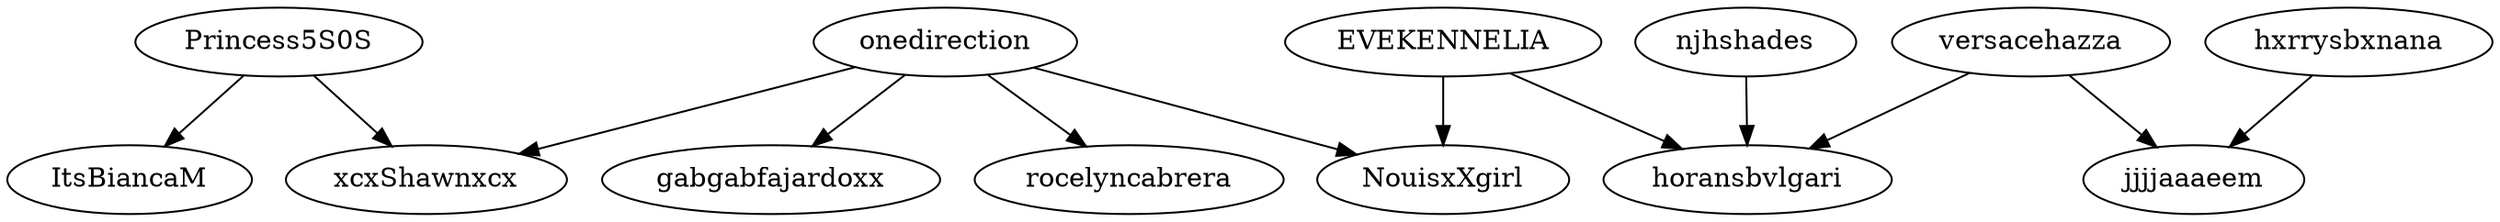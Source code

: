 strict digraph {
"Princess5S0S" -> "ItsBiancaM"
"Princess5S0S" -> "xcxShawnxcx"
"versacehazza" -> "horansbvlgari"
"versacehazza" -> "jjjjaaaeem"
"onedirection" -> "gabgabfajardoxx"
"onedirection" -> "xcxShawnxcx"
"onedirection" -> "rocelyncabrera"
"onedirection" -> "NouisxXgirl"
"njhshades" -> "horansbvlgari"
"hxrrysbxnana" -> "jjjjaaaeem"
"EVEKENNELIA" -> "NouisxXgirl"
"EVEKENNELIA" -> "horansbvlgari"
}